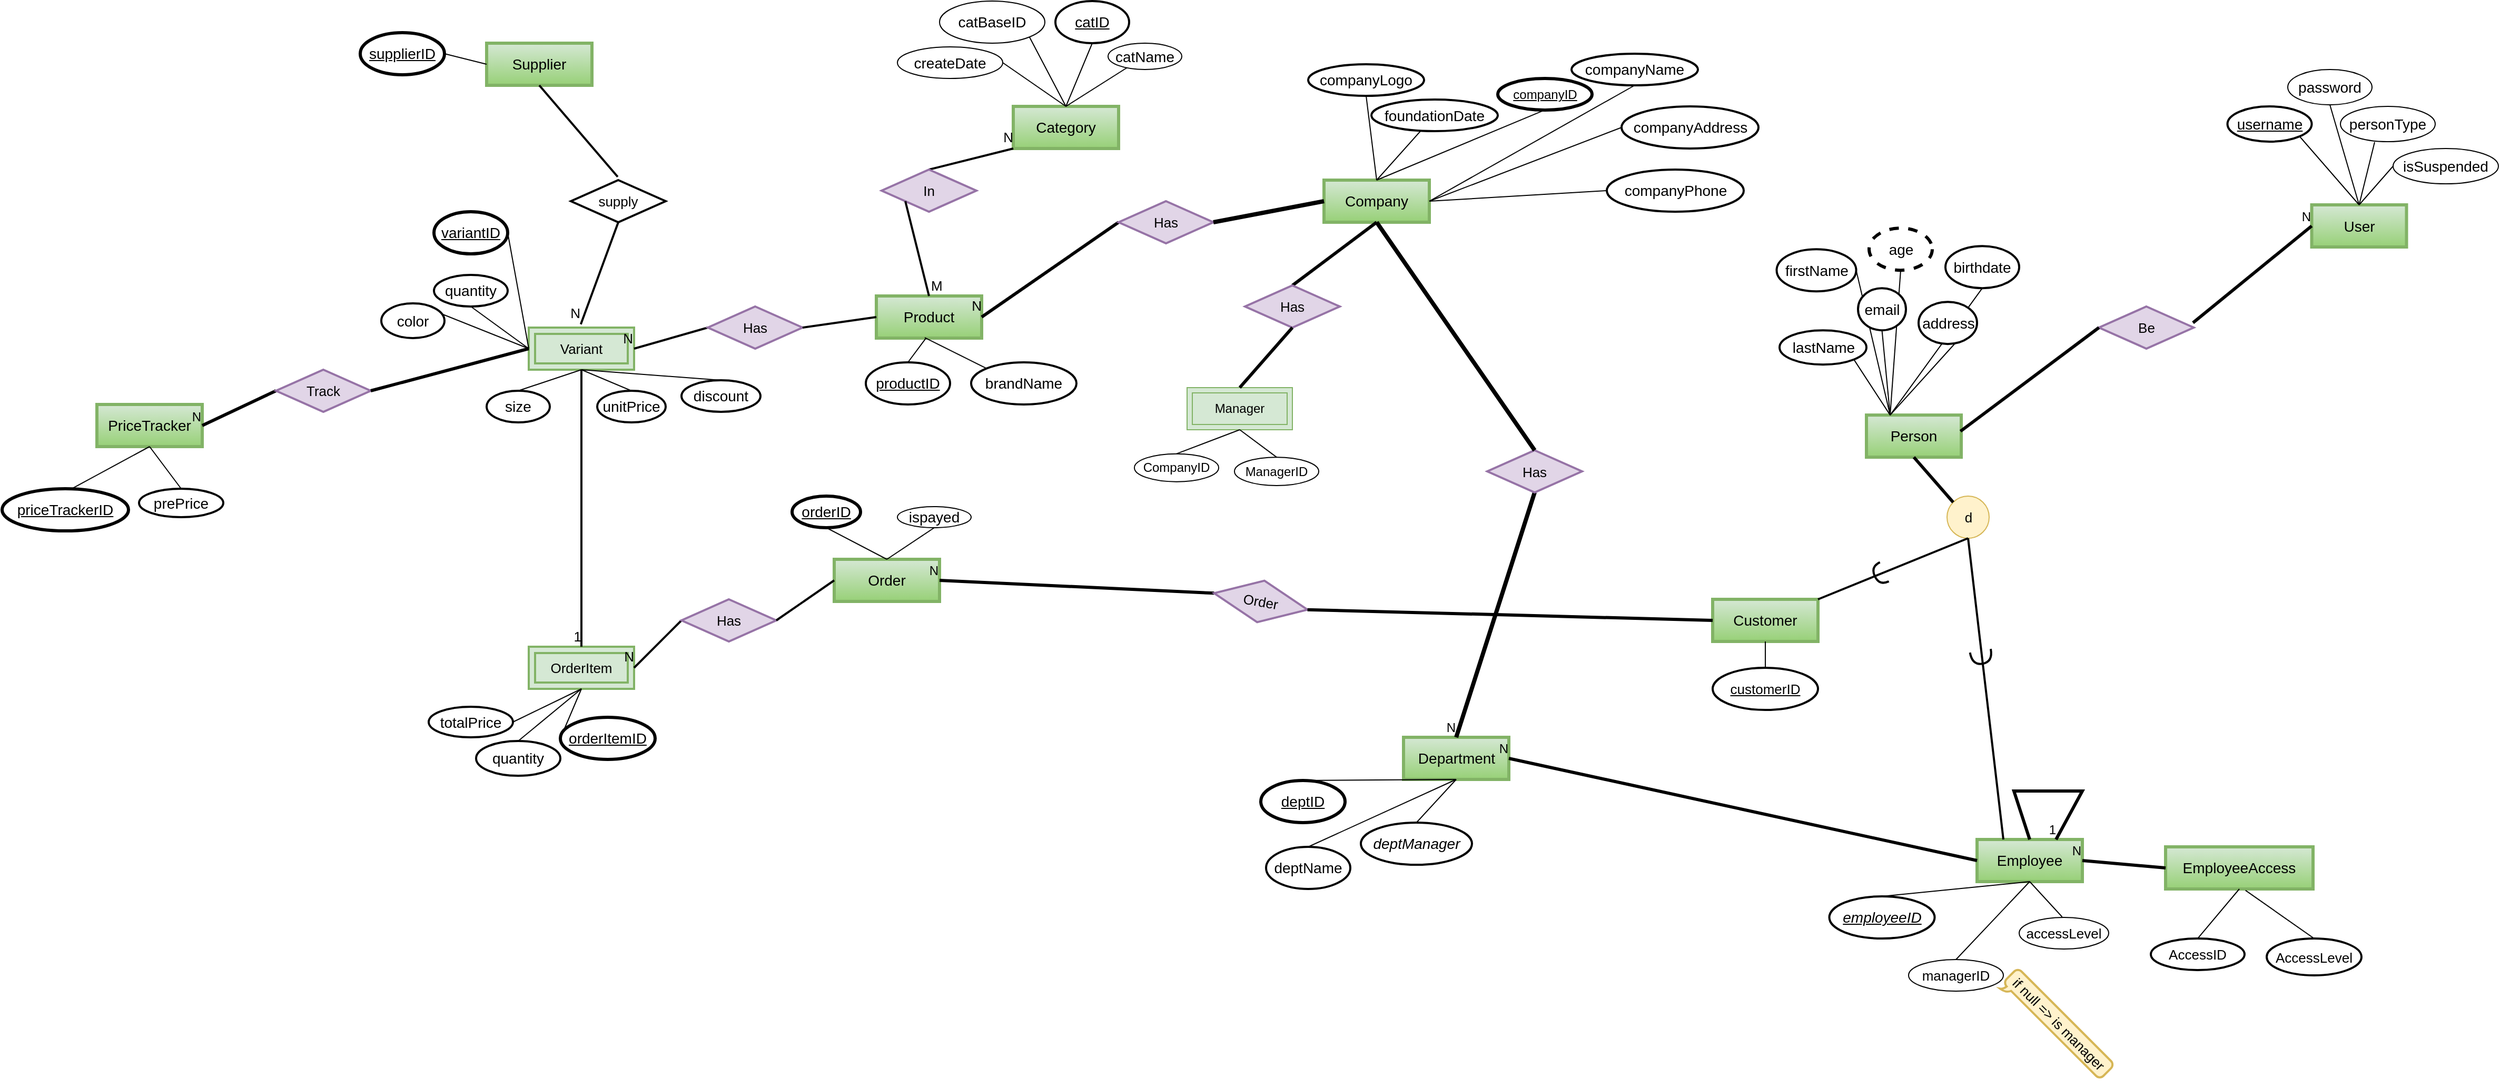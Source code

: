 <mxfile version="20.3.0" type="device"><diagram id="tK5FGO6QPvM9zug3-kTl" name="Page-1"><mxGraphModel dx="2087" dy="745" grid="1" gridSize="10" guides="1" tooltips="1" connect="1" arrows="1" fold="1" page="1" pageScale="1" pageWidth="850" pageHeight="1100" math="0" shadow="0"><root><mxCell id="0"/><mxCell id="1" parent="0"/><mxCell id="tp5gYczZ_0IWNslydj-y-2" value="Company" style="whiteSpace=wrap;html=1;align=center;strokeWidth=3;fillColor=#d5e8d4;strokeColor=#82b366;gradientColor=#97d077;fontSize=14;" parent="1" vertex="1"><mxGeometry x="485" y="190" width="100" height="40" as="geometry"/></mxCell><mxCell id="tp5gYczZ_0IWNslydj-y-3" value="companyID" style="ellipse;whiteSpace=wrap;html=1;align=center;fontStyle=4;strokeWidth=3;" parent="1" vertex="1"><mxGeometry x="650" y="93.5" width="89.5" height="30" as="geometry"/></mxCell><mxCell id="tp5gYczZ_0IWNslydj-y-4" value="" style="endArrow=none;html=1;rounded=0;fontSize=14;exitX=0.5;exitY=0;exitDx=0;exitDy=0;entryX=0.488;entryY=1.01;entryDx=0;entryDy=0;entryPerimeter=0;" parent="1" source="tp5gYczZ_0IWNslydj-y-2" target="tp5gYczZ_0IWNslydj-y-3" edge="1"><mxGeometry relative="1" as="geometry"><mxPoint x="1023" y="470" as="sourcePoint"/><mxPoint x="1183" y="470" as="targetPoint"/></mxGeometry></mxCell><mxCell id="tp5gYczZ_0IWNslydj-y-6" value="companyName" style="ellipse;whiteSpace=wrap;html=1;align=center;strokeWidth=2;fontSize=14;" parent="1" vertex="1"><mxGeometry x="720" y="70" width="120" height="30" as="geometry"/></mxCell><mxCell id="tp5gYczZ_0IWNslydj-y-7" value="companyAddress" style="ellipse;whiteSpace=wrap;html=1;align=center;strokeWidth=2;fontSize=14;" parent="1" vertex="1"><mxGeometry x="767.5" y="120" width="130" height="40" as="geometry"/></mxCell><mxCell id="tp5gYczZ_0IWNslydj-y-8" value="companyPhone" style="ellipse;whiteSpace=wrap;html=1;align=center;strokeWidth=2;fontSize=14;" parent="1" vertex="1"><mxGeometry x="753.5" y="180" width="130" height="40" as="geometry"/></mxCell><mxCell id="tp5gYczZ_0IWNslydj-y-9" value="foundationDate" style="ellipse;whiteSpace=wrap;html=1;align=center;strokeWidth=2;fontSize=14;" parent="1" vertex="1"><mxGeometry x="530" y="113.5" width="120" height="30" as="geometry"/></mxCell><mxCell id="tp5gYczZ_0IWNslydj-y-11" value="" style="endArrow=none;html=1;rounded=0;fontSize=14;entryX=0.5;entryY=1;entryDx=0;entryDy=0;exitX=1;exitY=0.5;exitDx=0;exitDy=0;" parent="1" source="tp5gYczZ_0IWNslydj-y-2" target="tp5gYczZ_0IWNslydj-y-6" edge="1"><mxGeometry relative="1" as="geometry"><mxPoint x="713" y="170" as="sourcePoint"/><mxPoint x="648.355" y="124.142" as="targetPoint"/></mxGeometry></mxCell><mxCell id="tp5gYczZ_0IWNslydj-y-12" value="" style="endArrow=none;html=1;rounded=0;fontSize=14;entryX=0;entryY=0.5;entryDx=0;entryDy=0;exitX=1;exitY=0.5;exitDx=0;exitDy=0;" parent="1" source="tp5gYczZ_0IWNslydj-y-2" target="tp5gYczZ_0IWNslydj-y-7" edge="1"><mxGeometry relative="1" as="geometry"><mxPoint x="723" y="180" as="sourcePoint"/><mxPoint x="746.374" y="109.878" as="targetPoint"/></mxGeometry></mxCell><mxCell id="tp5gYczZ_0IWNslydj-y-13" value="" style="endArrow=none;html=1;rounded=0;fontSize=14;exitX=0.5;exitY=0;exitDx=0;exitDy=0;" parent="1" source="tp5gYczZ_0IWNslydj-y-2" target="tp5gYczZ_0IWNslydj-y-9" edge="1"><mxGeometry relative="1" as="geometry"><mxPoint x="650" y="190" as="sourcePoint"/><mxPoint x="648.355" y="124.142" as="targetPoint"/></mxGeometry></mxCell><mxCell id="tp5gYczZ_0IWNslydj-y-16" value="" style="endArrow=none;html=1;rounded=0;fontSize=14;entryX=0;entryY=0.5;entryDx=0;entryDy=0;exitX=1;exitY=0.5;exitDx=0;exitDy=0;" parent="1" source="tp5gYczZ_0IWNslydj-y-2" target="tp5gYczZ_0IWNslydj-y-8" edge="1"><mxGeometry relative="1" as="geometry"><mxPoint x="773" y="190" as="sourcePoint"/><mxPoint x="812.038" y="220.002" as="targetPoint"/></mxGeometry></mxCell><mxCell id="tp5gYczZ_0IWNslydj-y-17" value="Person" style="whiteSpace=wrap;html=1;align=center;strokeWidth=3;fillColor=#d5e8d4;strokeColor=#82b366;gradientColor=#97d077;fontSize=14;" parent="1" vertex="1"><mxGeometry x="1000" y="413.07" width="90" height="40" as="geometry"/></mxCell><mxCell id="tp5gYczZ_0IWNslydj-y-18" value="firstName" style="ellipse;whiteSpace=wrap;html=1;align=center;strokeWidth=2;fontSize=14;" parent="1" vertex="1"><mxGeometry x="914.75" y="255.57" width="75.5" height="40" as="geometry"/></mxCell><mxCell id="tp5gYczZ_0IWNslydj-y-19" value="lastName" style="ellipse;whiteSpace=wrap;html=1;align=center;strokeWidth=2;fontSize=14;" parent="1" vertex="1"><mxGeometry x="917.5" y="332.57" width="82.5" height="32.57" as="geometry"/></mxCell><mxCell id="tp5gYczZ_0IWNslydj-y-21" value="Customer" style="whiteSpace=wrap;html=1;align=center;strokeWidth=3;fillColor=#d5e8d4;strokeColor=#82b366;gradientColor=#97d077;fontSize=14;" parent="1" vertex="1"><mxGeometry x="854" y="588" width="100" height="40" as="geometry"/></mxCell><mxCell id="tp5gYczZ_0IWNslydj-y-22" value="Employee" style="whiteSpace=wrap;html=1;align=center;strokeWidth=3;fillColor=#d5e8d4;strokeColor=#82b366;gradientColor=#97d077;fontSize=14;" parent="1" vertex="1"><mxGeometry x="1105" y="816" width="100" height="40" as="geometry"/></mxCell><mxCell id="tp5gYczZ_0IWNslydj-y-24" value="birthdate" style="ellipse;whiteSpace=wrap;html=1;align=center;strokeWidth=2;fontSize=14;" parent="1" vertex="1"><mxGeometry x="1075" y="252.57" width="70" height="40" as="geometry"/></mxCell><mxCell id="tp5gYczZ_0IWNslydj-y-25" value="age" style="ellipse;whiteSpace=wrap;html=1;align=center;dashed=1;strokeWidth=3;fontSize=14;" parent="1" vertex="1"><mxGeometry x="1002.5" y="235.57" width="60" height="40" as="geometry"/></mxCell><mxCell id="tp5gYczZ_0IWNslydj-y-31" value="" style="endArrow=none;html=1;rounded=0;fontSize=14;entryX=0.25;entryY=0;entryDx=0;entryDy=0;exitX=1;exitY=0.5;exitDx=0;exitDy=0;" parent="1" source="tp5gYczZ_0IWNslydj-y-18" target="tp5gYczZ_0IWNslydj-y-17" edge="1"><mxGeometry relative="1" as="geometry"><mxPoint x="546.934" y="615.57" as="sourcePoint"/><mxPoint x="974.5" y="475.57" as="targetPoint"/></mxGeometry></mxCell><mxCell id="tp5gYczZ_0IWNslydj-y-32" value="" style="endArrow=none;html=1;rounded=0;fontSize=14;entryX=0.5;entryY=1;entryDx=0;entryDy=0;exitX=0.25;exitY=0;exitDx=0;exitDy=0;" parent="1" source="tp5gYczZ_0IWNslydj-y-17" target="tp5gYczZ_0IWNslydj-y-25" edge="1"><mxGeometry relative="1" as="geometry"><mxPoint x="1137.5" y="505.57" as="sourcePoint"/><mxPoint x="522.855" y="661.428" as="targetPoint"/><Array as="points"/></mxGeometry></mxCell><mxCell id="tp5gYczZ_0IWNslydj-y-33" value="" style="endArrow=none;html=1;rounded=0;fontSize=14;exitX=0.5;exitY=1;exitDx=0;exitDy=0;entryX=0.25;entryY=0;entryDx=0;entryDy=0;" parent="1" source="gfnUViJzeo9d2KeVKE6--11" target="tp5gYczZ_0IWNslydj-y-17" edge="1"><mxGeometry relative="1" as="geometry"><mxPoint x="828.068" y="391.21" as="sourcePoint"/><mxPoint x="1137.5" y="485.57" as="targetPoint"/><Array as="points"/></mxGeometry></mxCell><mxCell id="tp5gYczZ_0IWNslydj-y-34" value="" style="endArrow=none;html=1;rounded=0;fontSize=14;exitX=1;exitY=1;exitDx=0;exitDy=0;entryX=0.25;entryY=0;entryDx=0;entryDy=0;" parent="1" source="tp5gYczZ_0IWNslydj-y-19" target="tp5gYczZ_0IWNslydj-y-17" edge="1"><mxGeometry relative="1" as="geometry"><mxPoint x="576.934" y="645.57" as="sourcePoint"/><mxPoint x="974.5" y="475.57" as="targetPoint"/></mxGeometry></mxCell><mxCell id="tp5gYczZ_0IWNslydj-y-36" value="" style="endArrow=none;html=1;rounded=0;fontSize=14;entryX=0.5;entryY=1;entryDx=0;entryDy=0;exitX=0.25;exitY=0;exitDx=0;exitDy=0;" parent="1" source="tp5gYczZ_0IWNslydj-y-17" target="tp5gYczZ_0IWNslydj-y-24" edge="1"><mxGeometry relative="1" as="geometry"><mxPoint x="597.934" y="665.57" as="sourcePoint"/><mxPoint x="562.855" y="701.428" as="targetPoint"/></mxGeometry></mxCell><mxCell id="fzD2atk0gstsIRtOiDRW-10" value="&lt;font style=&quot;font-size: 13px;&quot;&gt;d&lt;/font&gt;" style="ellipse;whiteSpace=wrap;html=1;aspect=fixed;fillColor=#fff2cc;strokeColor=#d6b656;" parent="1" vertex="1"><mxGeometry x="1076.5" y="490" width="40" height="40" as="geometry"/></mxCell><mxCell id="fzD2atk0gstsIRtOiDRW-12" value="" style="endArrow=none;html=1;rounded=0;fontSize=14;entryX=0.5;entryY=1;entryDx=0;entryDy=0;exitX=0;exitY=0;exitDx=0;exitDy=0;strokeWidth=3;" parent="1" source="fzD2atk0gstsIRtOiDRW-10" target="tp5gYczZ_0IWNslydj-y-17" edge="1"><mxGeometry relative="1" as="geometry"><mxPoint x="1151.858" y="464.428" as="sourcePoint"/><mxPoint x="1057.5" y="568.57" as="targetPoint"/></mxGeometry></mxCell><mxCell id="fzD2atk0gstsIRtOiDRW-13" value="" style="shape=requiredInterface;html=1;verticalLabelPosition=bottom;sketch=0;fontSize=13;rotation=-205;strokeWidth=2;" parent="1" vertex="1"><mxGeometry x="1007.5" y="554" width="10" height="20" as="geometry"/></mxCell><mxCell id="fzD2atk0gstsIRtOiDRW-14" value="" style="shape=requiredInterface;html=1;verticalLabelPosition=bottom;sketch=0;fontSize=13;rotation=80;strokeWidth=2;" parent="1" vertex="1"><mxGeometry x="1103" y="633" width="12.5" height="20" as="geometry"/></mxCell><mxCell id="fzD2atk0gstsIRtOiDRW-17" value="" style="endArrow=none;html=1;rounded=0;fontSize=14;entryX=0.5;entryY=1;entryDx=0;entryDy=0;strokeWidth=2;exitX=1;exitY=0;exitDx=0;exitDy=0;" parent="1" source="tp5gYczZ_0IWNslydj-y-21" target="fzD2atk0gstsIRtOiDRW-10" edge="1"><mxGeometry relative="1" as="geometry"><mxPoint x="978.5" y="803" as="sourcePoint"/><mxPoint x="1093.5" y="613" as="targetPoint"/></mxGeometry></mxCell><mxCell id="fzD2atk0gstsIRtOiDRW-18" value="" style="endArrow=none;html=1;rounded=0;fontSize=14;entryX=0.5;entryY=1;entryDx=0;entryDy=0;strokeWidth=2;exitX=0.25;exitY=0;exitDx=0;exitDy=0;" parent="1" source="tp5gYczZ_0IWNslydj-y-22" target="fzD2atk0gstsIRtOiDRW-10" edge="1"><mxGeometry relative="1" as="geometry"><mxPoint x="1198.5" y="803" as="sourcePoint"/><mxPoint x="1103.5" y="623" as="targetPoint"/></mxGeometry></mxCell><mxCell id="fzD2atk0gstsIRtOiDRW-21" value="companyLogo" style="ellipse;whiteSpace=wrap;html=1;align=center;strokeWidth=2;fontSize=14;" parent="1" vertex="1"><mxGeometry x="470" y="80" width="110" height="30" as="geometry"/></mxCell><mxCell id="fzD2atk0gstsIRtOiDRW-22" value="" style="endArrow=none;html=1;rounded=0;fontSize=14;exitX=0.5;exitY=0;exitDx=0;exitDy=0;entryX=0.5;entryY=1;entryDx=0;entryDy=0;" parent="1" source="tp5gYczZ_0IWNslydj-y-2" target="fzD2atk0gstsIRtOiDRW-21" edge="1"><mxGeometry relative="1" as="geometry"><mxPoint x="673" y="200" as="sourcePoint"/><mxPoint x="623.962" y="184.142" as="targetPoint"/></mxGeometry></mxCell><mxCell id="fzD2atk0gstsIRtOiDRW-24" value="address" style="ellipse;whiteSpace=wrap;html=1;align=center;strokeWidth=2;fontSize=14;" parent="1" vertex="1"><mxGeometry x="1049.5" y="305.57" width="55.5" height="40" as="geometry"/></mxCell><mxCell id="fzD2atk0gstsIRtOiDRW-25" value="" style="endArrow=none;html=1;rounded=0;fontSize=14;entryX=0.634;entryY=0.97;entryDx=0;entryDy=0;entryPerimeter=0;exitX=0.25;exitY=0;exitDx=0;exitDy=0;" parent="1" source="tp5gYczZ_0IWNslydj-y-17" target="fzD2atk0gstsIRtOiDRW-24" edge="1"><mxGeometry relative="1" as="geometry"><mxPoint x="972.5" y="472.57" as="sourcePoint"/><mxPoint x="1197.5" y="515.57" as="targetPoint"/></mxGeometry></mxCell><mxCell id="fzD2atk0gstsIRtOiDRW-27" value="employeeID" style="ellipse;whiteSpace=wrap;html=1;align=center;strokeWidth=2;fontSize=14;fontStyle=6" parent="1" vertex="1"><mxGeometry x="964.75" y="870" width="100" height="40" as="geometry"/></mxCell><mxCell id="fzD2atk0gstsIRtOiDRW-31" value="" style="endArrow=none;html=1;rounded=0;fontSize=14;entryX=0.5;entryY=0;entryDx=0;entryDy=0;exitX=0.5;exitY=1;exitDx=0;exitDy=0;" parent="1" source="tp5gYczZ_0IWNslydj-y-22" target="fzD2atk0gstsIRtOiDRW-27" edge="1"><mxGeometry relative="1" as="geometry"><mxPoint x="1086.5" y="853" as="sourcePoint"/><mxPoint x="1181.873" y="892.572" as="targetPoint"/><Array as="points"/></mxGeometry></mxCell><mxCell id="fzD2atk0gstsIRtOiDRW-33" value="managerID" style="ellipse;whiteSpace=wrap;html=1;align=center;strokeWidth=1;fontSize=13;" parent="1" vertex="1"><mxGeometry x="1040" y="930" width="90" height="30" as="geometry"/></mxCell><mxCell id="fzD2atk0gstsIRtOiDRW-34" value="" style="endArrow=none;html=1;rounded=0;fontSize=14;exitX=0.5;exitY=1;exitDx=0;exitDy=0;entryX=0.5;entryY=0;entryDx=0;entryDy=0;" parent="1" source="tp5gYczZ_0IWNslydj-y-22" target="fzD2atk0gstsIRtOiDRW-33" edge="1"><mxGeometry relative="1" as="geometry"><mxPoint x="1146.5" y="837" as="sourcePoint"/><mxPoint x="1205.9" y="864.28" as="targetPoint"/></mxGeometry></mxCell><mxCell id="fzD2atk0gstsIRtOiDRW-36" value="if null =&amp;gt; is manager" style="whiteSpace=wrap;html=1;shape=mxgraph.basic.roundRectCallout;dx=5.58;dy=6;size=5;boundedLbl=1;strokeWidth=2;fontSize=13;fillColor=#fff2cc;strokeColor=#d6b656;rotation=45;" parent="1" vertex="1"><mxGeometry x="1115.5" y="980" width="130" height="26" as="geometry"/></mxCell><mxCell id="fzD2atk0gstsIRtOiDRW-37" value="accessLevel" style="ellipse;whiteSpace=wrap;html=1;align=center;strokeWidth=1;fontSize=13;" parent="1" vertex="1"><mxGeometry x="1145" y="890" width="85" height="30" as="geometry"/></mxCell><mxCell id="fzD2atk0gstsIRtOiDRW-38" value="" style="endArrow=none;html=1;rounded=0;fontSize=14;exitX=0.5;exitY=1;exitDx=0;exitDy=0;entryX=0.48;entryY=-0.017;entryDx=0;entryDy=0;entryPerimeter=0;" parent="1" source="tp5gYczZ_0IWNslydj-y-22" target="fzD2atk0gstsIRtOiDRW-37" edge="1"><mxGeometry relative="1" as="geometry"><mxPoint x="1136.5" y="833" as="sourcePoint"/><mxPoint x="1099.5" y="910" as="targetPoint"/></mxGeometry></mxCell><mxCell id="fzD2atk0gstsIRtOiDRW-39" value="&lt;u&gt;customerID&lt;/u&gt;" style="ellipse;whiteSpace=wrap;html=1;align=center;strokeWidth=2;fontSize=13;" parent="1" vertex="1"><mxGeometry x="854" y="653" width="100" height="40" as="geometry"/></mxCell><mxCell id="fzD2atk0gstsIRtOiDRW-40" value="" style="endArrow=none;html=1;rounded=0;fontSize=14;exitX=0.5;exitY=1;exitDx=0;exitDy=0;entryX=0.5;entryY=0;entryDx=0;entryDy=0;" parent="1" source="tp5gYczZ_0IWNslydj-y-21" target="fzD2atk0gstsIRtOiDRW-39" edge="1"><mxGeometry relative="1" as="geometry"><mxPoint x="1178.666" y="705" as="sourcePoint"/><mxPoint x="1205" y="731" as="targetPoint"/></mxGeometry></mxCell><mxCell id="fzD2atk0gstsIRtOiDRW-44" value="Product" style="whiteSpace=wrap;html=1;align=center;strokeWidth=3;fillColor=#d5e8d4;strokeColor=#82b366;gradientColor=#97d077;fontSize=14;" parent="1" vertex="1"><mxGeometry x="60" y="300" width="100" height="40" as="geometry"/></mxCell><mxCell id="fzD2atk0gstsIRtOiDRW-45" value="Variant" style="shape=ext;margin=3;double=1;whiteSpace=wrap;html=1;align=center;strokeWidth=2;fontSize=13;fillColor=#d5e8d4;strokeColor=#82b366;" parent="1" vertex="1"><mxGeometry x="-270" y="330" width="100" height="40" as="geometry"/></mxCell><mxCell id="fzD2atk0gstsIRtOiDRW-46" value="" style="endArrow=none;html=1;rounded=0;strokeWidth=3;fontSize=13;entryX=1;entryY=0.5;entryDx=0;entryDy=0;exitX=0;exitY=0.5;exitDx=0;exitDy=0;startArrow=none;" parent="1" source="fzD2atk0gstsIRtOiDRW-49" target="fzD2atk0gstsIRtOiDRW-44" edge="1"><mxGeometry relative="1" as="geometry"><mxPoint x="410" y="290" as="sourcePoint"/><mxPoint x="570" y="290" as="targetPoint"/></mxGeometry></mxCell><mxCell id="fzD2atk0gstsIRtOiDRW-47" value="N" style="resizable=0;html=1;align=right;verticalAlign=bottom;strokeWidth=2;fontSize=13;" parent="fzD2atk0gstsIRtOiDRW-46" connectable="0" vertex="1"><mxGeometry x="1" relative="1" as="geometry"/></mxCell><mxCell id="fzD2atk0gstsIRtOiDRW-49" value="Has" style="shape=rhombus;perimeter=rhombusPerimeter;whiteSpace=wrap;html=1;align=center;strokeWidth=2;fontSize=13;rotation=0;fillColor=#e1d5e7;strokeColor=#9673a6;" parent="1" vertex="1"><mxGeometry x="290" y="210" width="90" height="40" as="geometry"/></mxCell><mxCell id="fzD2atk0gstsIRtOiDRW-50" value="" style="endArrow=none;html=1;rounded=0;strokeWidth=4;fontSize=13;entryX=1;entryY=0.5;entryDx=0;entryDy=0;exitX=0;exitY=0.5;exitDx=0;exitDy=0;" parent="1" source="tp5gYczZ_0IWNslydj-y-2" target="fzD2atk0gstsIRtOiDRW-49" edge="1"><mxGeometry relative="1" as="geometry"><mxPoint x="663" y="190" as="sourcePoint"/><mxPoint x="340" y="230" as="targetPoint"/></mxGeometry></mxCell><mxCell id="fzD2atk0gstsIRtOiDRW-54" value="User" style="whiteSpace=wrap;html=1;align=center;strokeWidth=3;fillColor=#d5e8d4;strokeColor=#82b366;gradientColor=#97d077;fontSize=14;" parent="1" vertex="1"><mxGeometry x="1422.75" y="213.5" width="90" height="40" as="geometry"/></mxCell><mxCell id="fzD2atk0gstsIRtOiDRW-55" value="&lt;u&gt;productID&lt;/u&gt;" style="ellipse;whiteSpace=wrap;html=1;align=center;strokeWidth=2;fontSize=14;" parent="1" vertex="1"><mxGeometry x="50" y="363" width="80" height="40" as="geometry"/></mxCell><mxCell id="fzD2atk0gstsIRtOiDRW-56" value="brandName" style="ellipse;whiteSpace=wrap;html=1;align=center;strokeWidth=2;fontSize=14;" parent="1" vertex="1"><mxGeometry x="150" y="363" width="100" height="40" as="geometry"/></mxCell><mxCell id="fzD2atk0gstsIRtOiDRW-62" value="Category" style="whiteSpace=wrap;html=1;align=center;strokeWidth=3;fillColor=#d5e8d4;strokeColor=#82b366;gradientColor=#97d077;fontSize=14;" parent="1" vertex="1"><mxGeometry x="190" y="120" width="100" height="40" as="geometry"/></mxCell><mxCell id="fzD2atk0gstsIRtOiDRW-63" value="" style="endArrow=none;html=1;rounded=0;strokeWidth=2;fontSize=13;exitX=0.5;exitY=0;exitDx=0;exitDy=0;entryX=0;entryY=1;entryDx=0;entryDy=0;startArrow=none;" parent="1" source="fzD2atk0gstsIRtOiDRW-66" target="fzD2atk0gstsIRtOiDRW-62" edge="1"><mxGeometry relative="1" as="geometry"><mxPoint x="150" y="270" as="sourcePoint"/><mxPoint x="310" y="270" as="targetPoint"/></mxGeometry></mxCell><mxCell id="fzD2atk0gstsIRtOiDRW-65" value="N" style="resizable=0;html=1;align=right;verticalAlign=bottom;strokeWidth=2;fontSize=13;" parent="fzD2atk0gstsIRtOiDRW-63" connectable="0" vertex="1"><mxGeometry x="1" relative="1" as="geometry"/></mxCell><mxCell id="fzD2atk0gstsIRtOiDRW-66" value="In" style="shape=rhombus;perimeter=rhombusPerimeter;whiteSpace=wrap;html=1;align=center;strokeWidth=2;fontSize=13;rotation=0;fillColor=#e1d5e7;strokeColor=#9673a6;" parent="1" vertex="1"><mxGeometry x="65" y="180" width="90" height="40" as="geometry"/></mxCell><mxCell id="fzD2atk0gstsIRtOiDRW-67" value="" style="endArrow=none;html=1;rounded=0;strokeWidth=2;fontSize=13;exitX=0.5;exitY=0;exitDx=0;exitDy=0;entryX=0;entryY=1;entryDx=0;entryDy=0;" parent="1" source="fzD2atk0gstsIRtOiDRW-44" target="fzD2atk0gstsIRtOiDRW-66" edge="1"><mxGeometry relative="1" as="geometry"><mxPoint x="110" y="300" as="sourcePoint"/><mxPoint x="160" y="130" as="targetPoint"/></mxGeometry></mxCell><mxCell id="fzD2atk0gstsIRtOiDRW-68" value="M" style="resizable=0;html=1;align=left;verticalAlign=bottom;strokeWidth=2;fontSize=13;" parent="fzD2atk0gstsIRtOiDRW-67" connectable="0" vertex="1"><mxGeometry x="-1" relative="1" as="geometry"/></mxCell><mxCell id="fzD2atk0gstsIRtOiDRW-79" value="" style="endArrow=none;html=1;rounded=0;fontSize=14;entryX=0.5;entryY=0;entryDx=0;entryDy=0;exitX=0.47;exitY=1.004;exitDx=0;exitDy=0;exitPerimeter=0;" parent="1" source="fzD2atk0gstsIRtOiDRW-44" target="fzD2atk0gstsIRtOiDRW-55" edge="1"><mxGeometry relative="1" as="geometry"><mxPoint x="270" y="483" as="sourcePoint"/><mxPoint x="414" y="430" as="targetPoint"/></mxGeometry></mxCell><mxCell id="fzD2atk0gstsIRtOiDRW-80" value="" style="endArrow=none;html=1;rounded=0;fontSize=14;entryX=0;entryY=0;entryDx=0;entryDy=0;exitX=0.46;exitY=0.989;exitDx=0;exitDy=0;exitPerimeter=0;" parent="1" source="fzD2atk0gstsIRtOiDRW-44" target="fzD2atk0gstsIRtOiDRW-56" edge="1"><mxGeometry relative="1" as="geometry"><mxPoint x="114.3" y="349.24" as="sourcePoint"/><mxPoint x="170" y="426" as="targetPoint"/></mxGeometry></mxCell><mxCell id="fzD2atk0gstsIRtOiDRW-82" value="catBaseID" style="ellipse;whiteSpace=wrap;html=1;align=center;strokeWidth=1;fontSize=14;" parent="1" vertex="1"><mxGeometry x="120" y="20" width="100" height="40" as="geometry"/></mxCell><mxCell id="fzD2atk0gstsIRtOiDRW-83" value="&lt;u&gt;catID&lt;/u&gt;" style="ellipse;whiteSpace=wrap;html=1;align=center;strokeWidth=2;fontSize=14;" parent="1" vertex="1"><mxGeometry x="230" y="20" width="70" height="40" as="geometry"/></mxCell><mxCell id="fzD2atk0gstsIRtOiDRW-85" value="" style="endArrow=none;html=1;rounded=0;fontSize=14;exitX=0.5;exitY=0;exitDx=0;exitDy=0;entryX=0.5;entryY=1;entryDx=0;entryDy=0;" parent="1" source="fzD2atk0gstsIRtOiDRW-62" target="fzD2atk0gstsIRtOiDRW-83" edge="1"><mxGeometry relative="1" as="geometry"><mxPoint x="580" y="190" as="sourcePoint"/><mxPoint x="545" y="120" as="targetPoint"/></mxGeometry></mxCell><mxCell id="fzD2atk0gstsIRtOiDRW-86" value="" style="endArrow=none;html=1;rounded=0;fontSize=14;exitX=0.5;exitY=0;exitDx=0;exitDy=0;entryX=1;entryY=1;entryDx=0;entryDy=0;" parent="1" source="fzD2atk0gstsIRtOiDRW-62" target="fzD2atk0gstsIRtOiDRW-82" edge="1"><mxGeometry relative="1" as="geometry"><mxPoint x="250.0" y="130" as="sourcePoint"/><mxPoint x="240.0" y="80.0" as="targetPoint"/></mxGeometry></mxCell><mxCell id="fzD2atk0gstsIRtOiDRW-87" value="catName" style="ellipse;whiteSpace=wrap;html=1;align=center;strokeWidth=1;fontSize=14;" parent="1" vertex="1"><mxGeometry x="280" y="60" width="70" height="25" as="geometry"/></mxCell><mxCell id="fzD2atk0gstsIRtOiDRW-88" value="" style="endArrow=none;html=1;rounded=0;fontSize=14;exitX=0.5;exitY=0;exitDx=0;exitDy=0;" parent="1" source="fzD2atk0gstsIRtOiDRW-62" target="fzD2atk0gstsIRtOiDRW-87" edge="1"><mxGeometry relative="1" as="geometry"><mxPoint x="250" y="130" as="sourcePoint"/><mxPoint x="225" y="80" as="targetPoint"/></mxGeometry></mxCell><mxCell id="fzD2atk0gstsIRtOiDRW-89" value="" style="endArrow=none;html=1;rounded=0;strokeWidth=2;fontSize=13;entryX=1;entryY=0.5;entryDx=0;entryDy=0;exitX=0;exitY=0.5;exitDx=0;exitDy=0;startArrow=none;" parent="1" source="fzD2atk0gstsIRtOiDRW-92" target="fzD2atk0gstsIRtOiDRW-45" edge="1"><mxGeometry relative="1" as="geometry"><mxPoint x="-90" y="290" as="sourcePoint"/><mxPoint x="70" y="290" as="targetPoint"/></mxGeometry></mxCell><mxCell id="fzD2atk0gstsIRtOiDRW-90" value="N" style="resizable=0;html=1;align=right;verticalAlign=bottom;strokeWidth=2;fontSize=13;" parent="fzD2atk0gstsIRtOiDRW-89" connectable="0" vertex="1"><mxGeometry x="1" relative="1" as="geometry"/></mxCell><mxCell id="fzD2atk0gstsIRtOiDRW-92" value="Has" style="shape=rhombus;perimeter=rhombusPerimeter;whiteSpace=wrap;html=1;align=center;strokeWidth=2;fontSize=13;rotation=0;fillColor=#e1d5e7;strokeColor=#9673a6;" parent="1" vertex="1"><mxGeometry x="-100" y="310" width="90" height="40" as="geometry"/></mxCell><mxCell id="fzD2atk0gstsIRtOiDRW-93" value="" style="endArrow=none;html=1;rounded=0;strokeWidth=2;fontSize=13;entryX=1;entryY=0.5;entryDx=0;entryDy=0;exitX=0;exitY=0.5;exitDx=0;exitDy=0;" parent="1" source="fzD2atk0gstsIRtOiDRW-44" target="fzD2atk0gstsIRtOiDRW-92" edge="1"><mxGeometry relative="1" as="geometry"><mxPoint x="60" y="320" as="sourcePoint"/><mxPoint x="-170" y="350" as="targetPoint"/></mxGeometry></mxCell><mxCell id="fzD2atk0gstsIRtOiDRW-95" value="&lt;u&gt;variantID&lt;/u&gt;" style="ellipse;whiteSpace=wrap;html=1;align=center;strokeWidth=3;fontSize=14;" parent="1" vertex="1"><mxGeometry x="-360" y="220" width="70" height="40" as="geometry"/></mxCell><mxCell id="fzD2atk0gstsIRtOiDRW-98" value="" style="endArrow=none;html=1;rounded=0;fontSize=14;entryX=1;entryY=0.5;entryDx=0;entryDy=0;exitX=0;exitY=0.5;exitDx=0;exitDy=0;" parent="1" source="fzD2atk0gstsIRtOiDRW-45" target="fzD2atk0gstsIRtOiDRW-95" edge="1"><mxGeometry relative="1" as="geometry"><mxPoint x="-260" y="360" as="sourcePoint"/><mxPoint x="-370" y="380" as="targetPoint"/></mxGeometry></mxCell><mxCell id="fzD2atk0gstsIRtOiDRW-99" value="color" style="ellipse;whiteSpace=wrap;html=1;align=center;strokeWidth=2;fontSize=14;" parent="1" vertex="1"><mxGeometry x="-410" y="307" width="60" height="33" as="geometry"/></mxCell><mxCell id="fzD2atk0gstsIRtOiDRW-100" value="" style="endArrow=none;html=1;rounded=0;fontSize=14;entryX=0.96;entryY=0.307;entryDx=0;entryDy=0;exitX=0;exitY=0.5;exitDx=0;exitDy=0;entryPerimeter=0;" parent="1" source="fzD2atk0gstsIRtOiDRW-45" target="fzD2atk0gstsIRtOiDRW-99" edge="1"><mxGeometry relative="1" as="geometry"><mxPoint x="-260" y="360" as="sourcePoint"/><mxPoint x="-370.0" y="380" as="targetPoint"/></mxGeometry></mxCell><mxCell id="fzD2atk0gstsIRtOiDRW-101" value="size" style="ellipse;whiteSpace=wrap;html=1;align=center;strokeWidth=2;fontSize=14;" parent="1" vertex="1"><mxGeometry x="-310" y="390" width="60" height="30" as="geometry"/></mxCell><mxCell id="fzD2atk0gstsIRtOiDRW-102" value="" style="endArrow=none;html=1;rounded=0;fontSize=14;entryX=0.5;entryY=0;entryDx=0;entryDy=0;exitX=0.5;exitY=1;exitDx=0;exitDy=0;" parent="1" source="fzD2atk0gstsIRtOiDRW-45" target="fzD2atk0gstsIRtOiDRW-101" edge="1"><mxGeometry relative="1" as="geometry"><mxPoint x="-260" y="360" as="sourcePoint"/><mxPoint x="-372.4" y="422.28" as="targetPoint"/></mxGeometry></mxCell><mxCell id="fzD2atk0gstsIRtOiDRW-104" value="Supplier" style="whiteSpace=wrap;html=1;align=center;strokeWidth=3;fillColor=#d5e8d4;strokeColor=#82b366;gradientColor=#97d077;fontSize=14;" parent="1" vertex="1"><mxGeometry x="-310" y="60" width="100" height="40" as="geometry"/></mxCell><mxCell id="fzD2atk0gstsIRtOiDRW-105" value="" style="endArrow=none;html=1;rounded=0;strokeWidth=2;fontSize=13;exitX=0.5;exitY=1;exitDx=0;exitDy=0;entryX=0.494;entryY=-0.078;entryDx=0;entryDy=0;entryPerimeter=0;startArrow=none;" parent="1" source="fzD2atk0gstsIRtOiDRW-107" target="fzD2atk0gstsIRtOiDRW-45" edge="1"><mxGeometry relative="1" as="geometry"><mxPoint x="-260" y="240" as="sourcePoint"/><mxPoint x="-100" y="240" as="targetPoint"/></mxGeometry></mxCell><mxCell id="fzD2atk0gstsIRtOiDRW-106" value="N" style="resizable=0;html=1;align=right;verticalAlign=bottom;strokeWidth=2;fontSize=13;" parent="fzD2atk0gstsIRtOiDRW-105" connectable="0" vertex="1"><mxGeometry x="1" relative="1" as="geometry"/></mxCell><mxCell id="fzD2atk0gstsIRtOiDRW-107" value="supply" style="shape=rhombus;perimeter=rhombusPerimeter;whiteSpace=wrap;html=1;align=center;strokeWidth=2;fontSize=13;rotation=0;" parent="1" vertex="1"><mxGeometry x="-230" y="190" width="90" height="40" as="geometry"/></mxCell><mxCell id="fzD2atk0gstsIRtOiDRW-108" value="" style="endArrow=none;html=1;rounded=0;strokeWidth=2;fontSize=13;exitX=0.5;exitY=1;exitDx=0;exitDy=0;entryX=0.494;entryY=-0.078;entryDx=0;entryDy=0;entryPerimeter=0;" parent="1" source="fzD2atk0gstsIRtOiDRW-104" target="fzD2atk0gstsIRtOiDRW-107" edge="1"><mxGeometry relative="1" as="geometry"><mxPoint x="-230" y="90" as="sourcePoint"/><mxPoint x="-220.6" y="326.88" as="targetPoint"/></mxGeometry></mxCell><mxCell id="fzD2atk0gstsIRtOiDRW-110" value="&lt;u&gt;supplierID&lt;/u&gt;" style="ellipse;whiteSpace=wrap;html=1;align=center;strokeWidth=3;fontSize=14;" parent="1" vertex="1"><mxGeometry x="-430" y="50" width="80" height="40" as="geometry"/></mxCell><mxCell id="fzD2atk0gstsIRtOiDRW-111" value="" style="endArrow=none;html=1;rounded=0;fontSize=14;entryX=1;entryY=0.5;entryDx=0;entryDy=0;exitX=0;exitY=0.5;exitDx=0;exitDy=0;" parent="1" source="fzD2atk0gstsIRtOiDRW-104" target="fzD2atk0gstsIRtOiDRW-110" edge="1"><mxGeometry relative="1" as="geometry"><mxPoint x="-260" y="360.0" as="sourcePoint"/><mxPoint x="-350.0" y="330.0" as="targetPoint"/></mxGeometry></mxCell><mxCell id="fzD2atk0gstsIRtOiDRW-113" value="unitPrice" style="ellipse;whiteSpace=wrap;html=1;align=center;strokeWidth=2;fontSize=14;" parent="1" vertex="1"><mxGeometry x="-205" y="390" width="65" height="30" as="geometry"/></mxCell><mxCell id="fzD2atk0gstsIRtOiDRW-114" value="" style="endArrow=none;html=1;rounded=0;fontSize=14;exitX=0.5;exitY=0;exitDx=0;exitDy=0;" parent="1" source="fzD2atk0gstsIRtOiDRW-113" edge="1"><mxGeometry relative="1" as="geometry"><mxPoint x="-275" y="453" as="sourcePoint"/><mxPoint x="-220" y="370" as="targetPoint"/></mxGeometry></mxCell><mxCell id="fzD2atk0gstsIRtOiDRW-115" value="discount" style="ellipse;whiteSpace=wrap;html=1;align=center;strokeWidth=2;fontSize=14;" parent="1" vertex="1"><mxGeometry x="-125" y="380" width="75" height="30" as="geometry"/></mxCell><mxCell id="fzD2atk0gstsIRtOiDRW-116" value="" style="endArrow=none;html=1;rounded=0;fontSize=14;exitX=0.5;exitY=0;exitDx=0;exitDy=0;entryX=0.5;entryY=1;entryDx=0;entryDy=0;" parent="1" source="fzD2atk0gstsIRtOiDRW-115" target="fzD2atk0gstsIRtOiDRW-45" edge="1"><mxGeometry relative="1" as="geometry"><mxPoint x="-165" y="453" as="sourcePoint"/><mxPoint x="-210" y="380" as="targetPoint"/></mxGeometry></mxCell><mxCell id="fzD2atk0gstsIRtOiDRW-117" value="quantity" style="ellipse;whiteSpace=wrap;html=1;align=center;strokeWidth=2;fontSize=14;" parent="1" vertex="1"><mxGeometry x="-360" y="280" width="70" height="30" as="geometry"/></mxCell><mxCell id="fzD2atk0gstsIRtOiDRW-118" value="" style="endArrow=none;html=1;rounded=0;fontSize=14;entryX=0.5;entryY=1;entryDx=0;entryDy=0;exitX=0;exitY=0.5;exitDx=0;exitDy=0;" parent="1" source="fzD2atk0gstsIRtOiDRW-45" target="fzD2atk0gstsIRtOiDRW-117" edge="1"><mxGeometry relative="1" as="geometry"><mxPoint x="-260" y="360.0" as="sourcePoint"/><mxPoint x="-310.0" y="340.0" as="targetPoint"/></mxGeometry></mxCell><mxCell id="fzD2atk0gstsIRtOiDRW-119" value="Order" style="whiteSpace=wrap;html=1;align=center;strokeWidth=3;fillColor=#d5e8d4;strokeColor=#82b366;gradientColor=#97d077;fontSize=14;" parent="1" vertex="1"><mxGeometry x="20" y="550" width="100" height="40" as="geometry"/></mxCell><mxCell id="fzD2atk0gstsIRtOiDRW-120" value="&lt;u&gt;orderID&lt;/u&gt;" style="ellipse;whiteSpace=wrap;html=1;align=center;strokeWidth=3;fontSize=14;" parent="1" vertex="1"><mxGeometry x="-20" y="490" width="65" height="30" as="geometry"/></mxCell><mxCell id="fzD2atk0gstsIRtOiDRW-121" value="ispayed" style="ellipse;whiteSpace=wrap;html=1;align=center;strokeWidth=1;fontSize=14;" parent="1" vertex="1"><mxGeometry x="80" y="500" width="70" height="20" as="geometry"/></mxCell><mxCell id="fzD2atk0gstsIRtOiDRW-122" value="" style="endArrow=none;html=1;rounded=0;fontSize=14;entryX=0.5;entryY=1;entryDx=0;entryDy=0;exitX=0.5;exitY=0;exitDx=0;exitDy=0;" parent="1" source="fzD2atk0gstsIRtOiDRW-119" target="fzD2atk0gstsIRtOiDRW-121" edge="1"><mxGeometry relative="1" as="geometry"><mxPoint x="120" y="570" as="sourcePoint"/><mxPoint x="-74.996" y="618.805" as="targetPoint"/></mxGeometry></mxCell><mxCell id="fzD2atk0gstsIRtOiDRW-123" value="" style="endArrow=none;html=1;rounded=0;fontSize=14;entryX=0.5;entryY=1;entryDx=0;entryDy=0;exitX=0.5;exitY=0;exitDx=0;exitDy=0;" parent="1" source="fzD2atk0gstsIRtOiDRW-119" target="fzD2atk0gstsIRtOiDRW-120" edge="1"><mxGeometry relative="1" as="geometry"><mxPoint x="20" y="643" as="sourcePoint"/><mxPoint x="-50.0" y="626.0" as="targetPoint"/></mxGeometry></mxCell><mxCell id="fzD2atk0gstsIRtOiDRW-124" value="OrderItem" style="shape=ext;margin=3;double=1;whiteSpace=wrap;html=1;align=center;strokeWidth=2;fontSize=13;fillColor=#d5e8d4;strokeColor=#82b366;" parent="1" vertex="1"><mxGeometry x="-270" y="633" width="100" height="40" as="geometry"/></mxCell><mxCell id="fzD2atk0gstsIRtOiDRW-130" value="totalPrice" style="ellipse;whiteSpace=wrap;html=1;align=center;strokeWidth=2;fontSize=14;" parent="1" vertex="1"><mxGeometry x="-365" y="690" width="80" height="29" as="geometry"/></mxCell><mxCell id="fzD2atk0gstsIRtOiDRW-132" value="quantity" style="ellipse;whiteSpace=wrap;html=1;align=center;strokeWidth=2;fontSize=14;" parent="1" vertex="1"><mxGeometry x="-320" y="722.5" width="80" height="33" as="geometry"/></mxCell><mxCell id="fzD2atk0gstsIRtOiDRW-133" value="&lt;u&gt;orderItemID&lt;/u&gt;" style="ellipse;whiteSpace=wrap;html=1;align=center;strokeWidth=3;fontSize=14;" parent="1" vertex="1"><mxGeometry x="-240" y="700" width="90" height="40" as="geometry"/></mxCell><mxCell id="fzD2atk0gstsIRtOiDRW-134" value="" style="endArrow=none;html=1;rounded=0;strokeWidth=2;fontSize=13;entryX=0.5;entryY=0;entryDx=0;entryDy=0;" parent="1" target="fzD2atk0gstsIRtOiDRW-124" edge="1"><mxGeometry relative="1" as="geometry"><mxPoint x="-220" y="370" as="sourcePoint"/><mxPoint x="220" y="630" as="targetPoint"/></mxGeometry></mxCell><mxCell id="fzD2atk0gstsIRtOiDRW-135" value="1" style="resizable=0;html=1;align=right;verticalAlign=bottom;strokeWidth=2;fontSize=13;" parent="fzD2atk0gstsIRtOiDRW-134" connectable="0" vertex="1"><mxGeometry x="1" relative="1" as="geometry"/></mxCell><mxCell id="fzD2atk0gstsIRtOiDRW-136" value="" style="endArrow=none;html=1;rounded=0;strokeWidth=2;fontSize=13;exitX=0;exitY=0.5;exitDx=0;exitDy=0;entryX=1;entryY=0.5;entryDx=0;entryDy=0;startArrow=none;" parent="1" source="UtSHAwCi8auWYxGreTq4-10" target="fzD2atk0gstsIRtOiDRW-124" edge="1"><mxGeometry relative="1" as="geometry"><mxPoint x="-80" y="520" as="sourcePoint"/><mxPoint x="80" y="520" as="targetPoint"/></mxGeometry></mxCell><mxCell id="fzD2atk0gstsIRtOiDRW-137" value="N" style="resizable=0;html=1;align=right;verticalAlign=bottom;strokeWidth=2;fontSize=13;" parent="fzD2atk0gstsIRtOiDRW-136" connectable="0" vertex="1"><mxGeometry x="1" relative="1" as="geometry"/></mxCell><mxCell id="WfvOtbz67gze3AN6-90B-3" value="EmployeeAccess" style="whiteSpace=wrap;html=1;align=center;strokeWidth=3;fillColor=#d5e8d4;strokeColor=#82b366;gradientColor=#97d077;fontSize=14;" parent="1" vertex="1"><mxGeometry x="1284" y="823" width="140" height="40" as="geometry"/></mxCell><mxCell id="WfvOtbz67gze3AN6-90B-4" value="AccessID" style="ellipse;whiteSpace=wrap;html=1;align=center;strokeWidth=2;fontSize=13;" parent="1" vertex="1"><mxGeometry x="1270" y="910" width="89" height="30" as="geometry"/></mxCell><mxCell id="WfvOtbz67gze3AN6-90B-5" value="AccessLevel" style="ellipse;whiteSpace=wrap;html=1;align=center;strokeWidth=2;fontSize=13;" parent="1" vertex="1"><mxGeometry x="1380" y="910" width="90" height="35" as="geometry"/></mxCell><mxCell id="WfvOtbz67gze3AN6-90B-6" value="Department" style="whiteSpace=wrap;html=1;align=center;strokeWidth=3;fillColor=#d5e8d4;strokeColor=#82b366;gradientColor=#97d077;fontSize=14;" parent="1" vertex="1"><mxGeometry x="560.5" y="719" width="100" height="40" as="geometry"/></mxCell><mxCell id="WfvOtbz67gze3AN6-90B-7" value="&lt;u&gt;deptID&lt;/u&gt;" style="ellipse;whiteSpace=wrap;html=1;align=center;strokeWidth=3;fontSize=14;" parent="1" vertex="1"><mxGeometry x="425" y="760" width="80" height="40" as="geometry"/></mxCell><mxCell id="WfvOtbz67gze3AN6-90B-8" value="deptName" style="ellipse;whiteSpace=wrap;html=1;align=center;strokeWidth=2;fontSize=14;" parent="1" vertex="1"><mxGeometry x="430" y="823" width="80" height="40" as="geometry"/></mxCell><mxCell id="WfvOtbz67gze3AN6-90B-11" value="&lt;i&gt;deptManager&lt;/i&gt;" style="ellipse;whiteSpace=wrap;html=1;align=center;strokeWidth=2;fontSize=14;" parent="1" vertex="1"><mxGeometry x="520" y="800" width="105.5" height="40" as="geometry"/></mxCell><mxCell id="WfvOtbz67gze3AN6-90B-25" value="" style="endArrow=none;html=1;rounded=0;strokeWidth=4;exitX=0.5;exitY=1;exitDx=0;exitDy=0;entryX=0.5;entryY=0;entryDx=0;entryDy=0;startArrow=none;" parent="1" source="WfvOtbz67gze3AN6-90B-27" target="WfvOtbz67gze3AN6-90B-6" edge="1"><mxGeometry relative="1" as="geometry"><mxPoint x="597.5" y="743" as="sourcePoint"/><mxPoint x="527.5" y="703" as="targetPoint"/></mxGeometry></mxCell><mxCell id="WfvOtbz67gze3AN6-90B-26" value="N" style="resizable=0;html=1;align=right;verticalAlign=bottom;" parent="WfvOtbz67gze3AN6-90B-25" connectable="0" vertex="1"><mxGeometry x="1" relative="1" as="geometry"/></mxCell><mxCell id="WfvOtbz67gze3AN6-90B-27" value="Has" style="shape=rhombus;perimeter=rhombusPerimeter;whiteSpace=wrap;html=1;align=center;strokeWidth=2;fontSize=13;rotation=0;fillColor=#e1d5e7;strokeColor=#9673a6;" parent="1" vertex="1"><mxGeometry x="640" y="446.5" width="90" height="40" as="geometry"/></mxCell><mxCell id="WfvOtbz67gze3AN6-90B-28" value="" style="endArrow=none;html=1;rounded=0;strokeWidth=4;exitX=0.5;exitY=1;exitDx=0;exitDy=0;entryX=0.5;entryY=0;entryDx=0;entryDy=0;" parent="1" source="tp5gYczZ_0IWNslydj-y-2" target="WfvOtbz67gze3AN6-90B-27" edge="1"><mxGeometry relative="1" as="geometry"><mxPoint x="535" y="230" as="sourcePoint"/><mxPoint x="520" y="470" as="targetPoint"/></mxGeometry></mxCell><mxCell id="WfvOtbz67gze3AN6-90B-30" value="" style="endArrow=none;html=1;rounded=0;fontSize=14;exitX=0.5;exitY=0;exitDx=0;exitDy=0;entryX=0.5;entryY=1;entryDx=0;entryDy=0;" parent="1" source="WfvOtbz67gze3AN6-90B-7" target="WfvOtbz67gze3AN6-90B-6" edge="1"><mxGeometry relative="1" as="geometry"><mxPoint x="495" y="729" as="sourcePoint"/><mxPoint x="620" y="759" as="targetPoint"/></mxGeometry></mxCell><mxCell id="WfvOtbz67gze3AN6-90B-31" value="" style="endArrow=none;html=1;rounded=0;fontSize=14;exitX=0.5;exitY=0;exitDx=0;exitDy=0;entryX=0.5;entryY=1;entryDx=0;entryDy=0;" parent="1" source="WfvOtbz67gze3AN6-90B-8" target="WfvOtbz67gze3AN6-90B-6" edge="1"><mxGeometry relative="1" as="geometry"><mxPoint x="500" y="836.0" as="sourcePoint"/><mxPoint x="610" y="796" as="targetPoint"/></mxGeometry></mxCell><mxCell id="WfvOtbz67gze3AN6-90B-32" value="" style="endArrow=none;html=1;rounded=0;fontSize=14;exitX=0.5;exitY=0;exitDx=0;exitDy=0;entryX=0.5;entryY=1;entryDx=0;entryDy=0;" parent="1" source="WfvOtbz67gze3AN6-90B-11" target="WfvOtbz67gze3AN6-90B-6" edge="1"><mxGeometry relative="1" as="geometry"><mxPoint x="600" y="856.0" as="sourcePoint"/><mxPoint x="600" y="786" as="targetPoint"/></mxGeometry></mxCell><mxCell id="WfvOtbz67gze3AN6-90B-39" value="" style="endArrow=none;html=1;rounded=0;strokeWidth=3;entryX=1;entryY=0.5;entryDx=0;entryDy=0;exitX=0;exitY=0.5;exitDx=0;exitDy=0;" parent="1" source="WfvOtbz67gze3AN6-90B-3" target="tp5gYczZ_0IWNslydj-y-22" edge="1"><mxGeometry relative="1" as="geometry"><mxPoint x="1199" y="730" as="sourcePoint"/><mxPoint x="1359" y="730" as="targetPoint"/></mxGeometry></mxCell><mxCell id="WfvOtbz67gze3AN6-90B-40" value="N" style="resizable=0;html=1;align=right;verticalAlign=bottom;" parent="WfvOtbz67gze3AN6-90B-39" connectable="0" vertex="1"><mxGeometry x="1" relative="1" as="geometry"/></mxCell><mxCell id="WfvOtbz67gze3AN6-90B-42" value="" style="endArrow=none;html=1;rounded=0;fontSize=14;exitX=0.5;exitY=1;exitDx=0;exitDy=0;entryX=0.5;entryY=0;entryDx=0;entryDy=0;" parent="1" source="WfvOtbz67gze3AN6-90B-3" target="WfvOtbz67gze3AN6-90B-4" edge="1"><mxGeometry relative="1" as="geometry"><mxPoint x="1379" y="866.5" as="sourcePoint"/><mxPoint x="1471.5" y="959.5" as="targetPoint"/></mxGeometry></mxCell><mxCell id="WfvOtbz67gze3AN6-90B-43" value="" style="endArrow=none;html=1;rounded=0;fontSize=14;entryX=0.5;entryY=0;entryDx=0;entryDy=0;exitX=0.542;exitY=1.033;exitDx=0;exitDy=0;exitPerimeter=0;" parent="1" source="WfvOtbz67gze3AN6-90B-3" target="WfvOtbz67gze3AN6-90B-5" edge="1"><mxGeometry relative="1" as="geometry"><mxPoint x="1509" y="833" as="sourcePoint"/><mxPoint x="1499" y="920.0" as="targetPoint"/></mxGeometry></mxCell><mxCell id="WfvOtbz67gze3AN6-90B-45" value="" style="endArrow=none;html=1;rounded=0;strokeWidth=3;exitX=0.5;exitY=0;exitDx=0;exitDy=0;entryX=0.75;entryY=0;entryDx=0;entryDy=0;" parent="1" source="tp5gYczZ_0IWNslydj-y-22" target="tp5gYczZ_0IWNslydj-y-22" edge="1"><mxGeometry relative="1" as="geometry"><mxPoint x="1119" y="660" as="sourcePoint"/><mxPoint x="1259" y="730" as="targetPoint"/><Array as="points"><mxPoint x="1140" y="770"/><mxPoint x="1205" y="770"/></Array></mxGeometry></mxCell><mxCell id="WfvOtbz67gze3AN6-90B-46" value="1" style="resizable=0;html=1;align=right;verticalAlign=bottom;" parent="WfvOtbz67gze3AN6-90B-45" connectable="0" vertex="1"><mxGeometry x="1" relative="1" as="geometry"/></mxCell><mxCell id="WfvOtbz67gze3AN6-90B-54" value="" style="endArrow=none;html=1;rounded=0;fontSize=14;entryX=0;entryY=0.5;entryDx=0;entryDy=0;exitX=0.5;exitY=1;exitDx=0;exitDy=0;" parent="1" source="fzD2atk0gstsIRtOiDRW-124" target="fzD2atk0gstsIRtOiDRW-133" edge="1"><mxGeometry relative="1" as="geometry"><mxPoint x="-200" y="696" as="sourcePoint"/><mxPoint x="-167.5" y="790" as="targetPoint"/></mxGeometry></mxCell><mxCell id="WfvOtbz67gze3AN6-90B-55" value="" style="endArrow=none;html=1;rounded=0;fontSize=14;entryX=0.5;entryY=0;entryDx=0;entryDy=0;exitX=0.5;exitY=1;exitDx=0;exitDy=0;" parent="1" source="fzD2atk0gstsIRtOiDRW-124" target="fzD2atk0gstsIRtOiDRW-132" edge="1"><mxGeometry relative="1" as="geometry"><mxPoint x="-220" y="680" as="sourcePoint"/><mxPoint x="-157.5" y="800" as="targetPoint"/></mxGeometry></mxCell><mxCell id="WfvOtbz67gze3AN6-90B-56" value="" style="endArrow=none;html=1;rounded=0;fontSize=14;entryX=1;entryY=0.5;entryDx=0;entryDy=0;exitX=0.5;exitY=1;exitDx=0;exitDy=0;" parent="1" source="fzD2atk0gstsIRtOiDRW-124" target="fzD2atk0gstsIRtOiDRW-130" edge="1"><mxGeometry relative="1" as="geometry"><mxPoint x="-180" y="716" as="sourcePoint"/><mxPoint x="-147.5" y="810" as="targetPoint"/></mxGeometry></mxCell><mxCell id="WfvOtbz67gze3AN6-90B-59" value="" style="endArrow=none;html=1;rounded=0;strokeWidth=3;entryX=1;entryY=0.5;entryDx=0;entryDy=0;exitX=0;exitY=0.5;exitDx=0;exitDy=0;startArrow=none;" parent="1" source="UtSHAwCi8auWYxGreTq4-7" target="fzD2atk0gstsIRtOiDRW-119" edge="1"><mxGeometry relative="1" as="geometry"><mxPoint x="1330" y="570" as="sourcePoint"/><mxPoint x="780" y="720" as="targetPoint"/></mxGeometry></mxCell><mxCell id="WfvOtbz67gze3AN6-90B-60" value="N" style="resizable=0;html=1;align=right;verticalAlign=bottom;" parent="WfvOtbz67gze3AN6-90B-59" connectable="0" vertex="1"><mxGeometry x="1" relative="1" as="geometry"/></mxCell><mxCell id="WfvOtbz67gze3AN6-90B-65" value="" style="endArrow=none;html=1;rounded=0;strokeWidth=3;exitX=0;exitY=0.5;exitDx=0;exitDy=0;entryX=1;entryY=0.5;entryDx=0;entryDy=0;" parent="1" source="tp5gYczZ_0IWNslydj-y-22" target="WfvOtbz67gze3AN6-90B-6" edge="1"><mxGeometry relative="1" as="geometry"><mxPoint x="790" y="680" as="sourcePoint"/><mxPoint x="950" y="680" as="targetPoint"/></mxGeometry></mxCell><mxCell id="WfvOtbz67gze3AN6-90B-66" value="N" style="resizable=0;html=1;align=right;verticalAlign=bottom;" parent="WfvOtbz67gze3AN6-90B-65" connectable="0" vertex="1"><mxGeometry x="1" relative="1" as="geometry"/></mxCell><mxCell id="WfvOtbz67gze3AN6-90B-67" value="PriceTracker" style="whiteSpace=wrap;html=1;align=center;strokeWidth=3;fillColor=#d5e8d4;strokeColor=#82b366;gradientColor=#97d077;fontSize=14;" parent="1" vertex="1"><mxGeometry x="-680" y="403" width="100" height="40" as="geometry"/></mxCell><mxCell id="WfvOtbz67gze3AN6-90B-68" value="&lt;u&gt;priceTrackerID&lt;/u&gt;" style="ellipse;whiteSpace=wrap;html=1;align=center;strokeWidth=3;fontSize=14;" parent="1" vertex="1"><mxGeometry x="-770" y="483" width="120" height="40" as="geometry"/></mxCell><mxCell id="WfvOtbz67gze3AN6-90B-70" value="prePrice" style="ellipse;whiteSpace=wrap;html=1;align=center;strokeWidth=2;fontSize=14;" parent="1" vertex="1"><mxGeometry x="-640" y="483" width="80" height="27" as="geometry"/></mxCell><mxCell id="WfvOtbz67gze3AN6-90B-72" value="" style="endArrow=none;html=1;rounded=0;strokeWidth=3;exitX=0;exitY=0.5;exitDx=0;exitDy=0;entryX=1;entryY=0.5;entryDx=0;entryDy=0;startArrow=none;" parent="1" source="WfvOtbz67gze3AN6-90B-74" target="WfvOtbz67gze3AN6-90B-67" edge="1"><mxGeometry relative="1" as="geometry"><mxPoint x="-430" y="480" as="sourcePoint"/><mxPoint x="-270" y="480" as="targetPoint"/></mxGeometry></mxCell><mxCell id="WfvOtbz67gze3AN6-90B-73" value="N" style="resizable=0;html=1;align=right;verticalAlign=bottom;" parent="WfvOtbz67gze3AN6-90B-72" connectable="0" vertex="1"><mxGeometry x="1" relative="1" as="geometry"/></mxCell><mxCell id="WfvOtbz67gze3AN6-90B-74" value="Track" style="shape=rhombus;perimeter=rhombusPerimeter;whiteSpace=wrap;html=1;align=center;strokeWidth=2;fontSize=13;rotation=0;fillColor=#e1d5e7;strokeColor=#9673a6;" parent="1" vertex="1"><mxGeometry x="-510" y="370" width="90" height="40" as="geometry"/></mxCell><mxCell id="WfvOtbz67gze3AN6-90B-75" value="" style="endArrow=none;html=1;rounded=0;strokeWidth=3;exitX=0;exitY=0.5;exitDx=0;exitDy=0;entryX=1;entryY=0.5;entryDx=0;entryDy=0;" parent="1" source="fzD2atk0gstsIRtOiDRW-45" target="WfvOtbz67gze3AN6-90B-74" edge="1"><mxGeometry relative="1" as="geometry"><mxPoint x="-270.0" y="350" as="sourcePoint"/><mxPoint x="-580" y="423" as="targetPoint"/></mxGeometry></mxCell><mxCell id="WfvOtbz67gze3AN6-90B-79" value="" style="endArrow=none;html=1;rounded=0;fontSize=14;entryX=0.548;entryY=0.005;entryDx=0;entryDy=0;exitX=0.5;exitY=1;exitDx=0;exitDy=0;entryPerimeter=0;" parent="1" source="WfvOtbz67gze3AN6-90B-67" target="WfvOtbz67gze3AN6-90B-68" edge="1"><mxGeometry relative="1" as="geometry"><mxPoint x="-620" y="453" as="sourcePoint"/><mxPoint x="-650" y="520" as="targetPoint"/></mxGeometry></mxCell><mxCell id="WfvOtbz67gze3AN6-90B-80" value="" style="endArrow=none;html=1;rounded=0;fontSize=14;entryX=0.5;entryY=0;entryDx=0;entryDy=0;exitX=0.5;exitY=1;exitDx=0;exitDy=0;" parent="1" source="WfvOtbz67gze3AN6-90B-67" target="WfvOtbz67gze3AN6-90B-70" edge="1"><mxGeometry relative="1" as="geometry"><mxPoint x="-620" y="453" as="sourcePoint"/><mxPoint x="-754.24" y="490.2" as="targetPoint"/></mxGeometry></mxCell><mxCell id="WfvOtbz67gze3AN6-90B-82" value="&lt;u&gt;username&lt;/u&gt;" style="ellipse;whiteSpace=wrap;html=1;align=center;strokeWidth=2;fontSize=14;" parent="1" vertex="1"><mxGeometry x="1342.75" y="120" width="80" height="33.5" as="geometry"/></mxCell><mxCell id="WfvOtbz67gze3AN6-90B-83" value="password" style="ellipse;whiteSpace=wrap;html=1;align=center;strokeWidth=1;fontSize=14;" parent="1" vertex="1"><mxGeometry x="1400" y="85" width="80" height="33.5" as="geometry"/></mxCell><mxCell id="WfvOtbz67gze3AN6-90B-84" value="personType" style="ellipse;whiteSpace=wrap;html=1;align=center;strokeWidth=1;fontSize=14;" parent="1" vertex="1"><mxGeometry x="1450" y="120" width="90" height="33.5" as="geometry"/></mxCell><mxCell id="WfvOtbz67gze3AN6-90B-85" value="isSuspended" style="ellipse;whiteSpace=wrap;html=1;align=center;strokeWidth=1;fontSize=14;" parent="1" vertex="1"><mxGeometry x="1500" y="160" width="100" height="33.5" as="geometry"/></mxCell><mxCell id="WfvOtbz67gze3AN6-90B-91" value="" style="endArrow=none;html=1;rounded=0;fontSize=14;entryX=0.5;entryY=0;entryDx=0;entryDy=0;exitX=1;exitY=1;exitDx=0;exitDy=0;" parent="1" source="WfvOtbz67gze3AN6-90B-82" target="fzD2atk0gstsIRtOiDRW-54" edge="1"><mxGeometry relative="1" as="geometry"><mxPoint x="1380" y="193.5" as="sourcePoint"/><mxPoint x="1477.75" y="223.5" as="targetPoint"/></mxGeometry></mxCell><mxCell id="WfvOtbz67gze3AN6-90B-92" value="" style="endArrow=none;html=1;rounded=0;fontSize=14;entryX=0.5;entryY=0;entryDx=0;entryDy=0;exitX=0.5;exitY=1;exitDx=0;exitDy=0;" parent="1" source="WfvOtbz67gze3AN6-90B-83" target="fzD2atk0gstsIRtOiDRW-54" edge="1"><mxGeometry relative="1" as="geometry"><mxPoint x="1390" y="203.5" as="sourcePoint"/><mxPoint x="1487.75" y="233.5" as="targetPoint"/></mxGeometry></mxCell><mxCell id="WfvOtbz67gze3AN6-90B-93" value="" style="endArrow=none;html=1;rounded=0;fontSize=14;entryX=0.5;entryY=0;entryDx=0;entryDy=0;exitX=0.361;exitY=1.011;exitDx=0;exitDy=0;exitPerimeter=0;" parent="1" source="WfvOtbz67gze3AN6-90B-84" target="fzD2atk0gstsIRtOiDRW-54" edge="1"><mxGeometry relative="1" as="geometry"><mxPoint x="1400" y="213.5" as="sourcePoint"/><mxPoint x="1497.75" y="243.5" as="targetPoint"/></mxGeometry></mxCell><mxCell id="WfvOtbz67gze3AN6-90B-94" value="" style="endArrow=none;html=1;rounded=0;fontSize=14;entryX=0.5;entryY=0;entryDx=0;entryDy=0;exitX=0;exitY=0.5;exitDx=0;exitDy=0;" parent="1" source="WfvOtbz67gze3AN6-90B-85" target="fzD2atk0gstsIRtOiDRW-54" edge="1"><mxGeometry relative="1" as="geometry"><mxPoint x="1555.24" y="133.94" as="sourcePoint"/><mxPoint x="1477.75" y="223.5" as="targetPoint"/></mxGeometry></mxCell><mxCell id="gfnUViJzeo9d2KeVKE6--6" value="createDate" style="ellipse;whiteSpace=wrap;html=1;align=center;strokeWidth=1;fontSize=14;" parent="1" vertex="1"><mxGeometry x="80" y="63.5" width="100" height="30" as="geometry"/></mxCell><mxCell id="gfnUViJzeo9d2KeVKE6--7" value="" style="endArrow=none;html=1;rounded=0;fontSize=14;exitX=0.5;exitY=0;exitDx=0;exitDy=0;entryX=1;entryY=0.5;entryDx=0;entryDy=0;" parent="1" source="fzD2atk0gstsIRtOiDRW-62" target="gfnUViJzeo9d2KeVKE6--6" edge="1"><mxGeometry relative="1" as="geometry"><mxPoint x="250" y="130" as="sourcePoint"/><mxPoint x="110" y="90.0" as="targetPoint"/></mxGeometry></mxCell><mxCell id="gfnUViJzeo9d2KeVKE6--11" value="email" style="ellipse;whiteSpace=wrap;html=1;align=center;strokeWidth=2;fontSize=14;" parent="1" vertex="1"><mxGeometry x="992" y="292.57" width="45.5" height="40" as="geometry"/></mxCell><mxCell id="UtSHAwCi8auWYxGreTq4-1" value="" style="endArrow=none;html=1;rounded=0;exitX=0.992;exitY=0.385;exitDx=0;exitDy=0;exitPerimeter=0;entryX=0;entryY=0.5;entryDx=0;entryDy=0;strokeWidth=3;startArrow=none;" parent="1" source="UtSHAwCi8auWYxGreTq4-3" target="fzD2atk0gstsIRtOiDRW-54" edge="1"><mxGeometry relative="1" as="geometry"><mxPoint x="1031.75" y="393.5" as="sourcePoint"/><mxPoint x="1191.75" y="393.5" as="targetPoint"/></mxGeometry></mxCell><mxCell id="UtSHAwCi8auWYxGreTq4-2" value="N" style="resizable=0;html=1;align=right;verticalAlign=bottom;" parent="UtSHAwCi8auWYxGreTq4-1" connectable="0" vertex="1"><mxGeometry x="1" relative="1" as="geometry"/></mxCell><mxCell id="UtSHAwCi8auWYxGreTq4-3" value="Be" style="shape=rhombus;perimeter=rhombusPerimeter;whiteSpace=wrap;html=1;align=center;strokeWidth=2;fontSize=13;rotation=0;fillColor=#e1d5e7;strokeColor=#9673a6;" parent="1" vertex="1"><mxGeometry x="1220.75" y="310" width="90" height="40" as="geometry"/></mxCell><mxCell id="UtSHAwCi8auWYxGreTq4-4" value="" style="endArrow=none;html=1;rounded=0;exitX=0.992;exitY=0.385;exitDx=0;exitDy=0;exitPerimeter=0;entryX=0;entryY=0.5;entryDx=0;entryDy=0;strokeWidth=3;" parent="1" source="tp5gYczZ_0IWNslydj-y-17" target="UtSHAwCi8auWYxGreTq4-3" edge="1"><mxGeometry relative="1" as="geometry"><mxPoint x="1020.78" y="552.4" as="sourcePoint"/><mxPoint x="1381" y="330" as="targetPoint"/></mxGeometry></mxCell><mxCell id="UtSHAwCi8auWYxGreTq4-7" value="Order" style="shape=rhombus;perimeter=rhombusPerimeter;whiteSpace=wrap;html=1;align=center;strokeWidth=2;fontSize=13;rotation=10;fillColor=#e1d5e7;strokeColor=#9673a6;" parent="1" vertex="1"><mxGeometry x="380" y="570" width="90" height="40" as="geometry"/></mxCell><mxCell id="UtSHAwCi8auWYxGreTq4-8" value="" style="endArrow=none;html=1;rounded=0;strokeWidth=3;entryX=1;entryY=0.5;entryDx=0;entryDy=0;exitX=0;exitY=0.5;exitDx=0;exitDy=0;" parent="1" source="tp5gYczZ_0IWNslydj-y-21" target="UtSHAwCi8auWYxGreTq4-7" edge="1"><mxGeometry relative="1" as="geometry"><mxPoint x="1359" y="580" as="sourcePoint"/><mxPoint x="120" y="570" as="targetPoint"/></mxGeometry></mxCell><mxCell id="UtSHAwCi8auWYxGreTq4-10" value="Has" style="shape=rhombus;perimeter=rhombusPerimeter;whiteSpace=wrap;html=1;align=center;strokeWidth=2;fontSize=13;rotation=0;fillColor=#e1d5e7;strokeColor=#9673a6;" parent="1" vertex="1"><mxGeometry x="-125" y="588" width="90" height="40" as="geometry"/></mxCell><mxCell id="UtSHAwCi8auWYxGreTq4-11" value="" style="endArrow=none;html=1;rounded=0;strokeWidth=2;fontSize=13;exitX=0;exitY=0.5;exitDx=0;exitDy=0;entryX=1;entryY=0.5;entryDx=0;entryDy=0;" parent="1" source="fzD2atk0gstsIRtOiDRW-119" target="UtSHAwCi8auWYxGreTq4-10" edge="1"><mxGeometry relative="1" as="geometry"><mxPoint x="20" y="570" as="sourcePoint"/><mxPoint x="-170" y="653" as="targetPoint"/></mxGeometry></mxCell><mxCell id="UtSHAwCi8auWYxGreTq4-15" value="Manager" style="shape=ext;margin=3;double=1;whiteSpace=wrap;html=1;align=center;fillColor=#d5e8d4;strokeColor=#82b366;" parent="1" vertex="1"><mxGeometry x="355" y="387" width="100" height="40" as="geometry"/></mxCell><mxCell id="UtSHAwCi8auWYxGreTq4-16" value="CompanyID" style="ellipse;whiteSpace=wrap;html=1;align=center;" parent="1" vertex="1"><mxGeometry x="305" y="449.82" width="80" height="26.5" as="geometry"/></mxCell><mxCell id="UtSHAwCi8auWYxGreTq4-17" value="" style="endArrow=none;html=1;rounded=0;fontSize=14;exitX=0.5;exitY=1;exitDx=0;exitDy=0;entryX=0.5;entryY=0;entryDx=0;entryDy=0;" parent="1" source="UtSHAwCi8auWYxGreTq4-15" target="UtSHAwCi8auWYxGreTq4-16" edge="1"><mxGeometry relative="1" as="geometry"><mxPoint x="305" y="427.0" as="sourcePoint"/><mxPoint x="430" y="457.0" as="targetPoint"/></mxGeometry></mxCell><mxCell id="7GAJzq3Uy4844NDk259b-1" value="ManagerID" style="ellipse;whiteSpace=wrap;html=1;align=center;" parent="1" vertex="1"><mxGeometry x="400" y="453.07" width="80" height="26.93" as="geometry"/></mxCell><mxCell id="7GAJzq3Uy4844NDk259b-2" value="" style="endArrow=none;html=1;rounded=0;fontSize=14;exitX=0.5;exitY=0;exitDx=0;exitDy=0;entryX=0.5;entryY=1;entryDx=0;entryDy=0;strokeWidth=3;startArrow=none;" parent="1" source="7GAJzq3Uy4844NDk259b-3" target="tp5gYczZ_0IWNslydj-y-2" edge="1"><mxGeometry relative="1" as="geometry"><mxPoint x="420" y="170" as="sourcePoint"/><mxPoint x="545" y="200" as="targetPoint"/></mxGeometry></mxCell><mxCell id="7GAJzq3Uy4844NDk259b-3" value="Has" style="shape=rhombus;perimeter=rhombusPerimeter;whiteSpace=wrap;html=1;align=center;strokeWidth=2;fontSize=13;rotation=0;fillColor=#e1d5e7;strokeColor=#9673a6;" parent="1" vertex="1"><mxGeometry x="410" y="290" width="90" height="40" as="geometry"/></mxCell><mxCell id="7GAJzq3Uy4844NDk259b-4" value="" style="endArrow=none;html=1;rounded=0;fontSize=14;exitX=0.5;exitY=0;exitDx=0;exitDy=0;entryX=0.5;entryY=1;entryDx=0;entryDy=0;strokeWidth=3;" parent="1" source="UtSHAwCi8auWYxGreTq4-15" target="7GAJzq3Uy4844NDk259b-3" edge="1"><mxGeometry relative="1" as="geometry"><mxPoint x="435" y="317.0" as="sourcePoint"/><mxPoint x="535" y="230" as="targetPoint"/></mxGeometry></mxCell><mxCell id="Qb2ep9K_WX1J8Fg3PBLU-1" value="" style="endArrow=none;html=1;rounded=0;fontSize=14;exitX=0.5;exitY=1;exitDx=0;exitDy=0;entryX=0.5;entryY=0;entryDx=0;entryDy=0;" parent="1" source="UtSHAwCi8auWYxGreTq4-15" target="7GAJzq3Uy4844NDk259b-1" edge="1"><mxGeometry relative="1" as="geometry"><mxPoint x="415" y="437" as="sourcePoint"/><mxPoint x="350" y="456.5" as="targetPoint"/></mxGeometry></mxCell></root></mxGraphModel></diagram></mxfile>